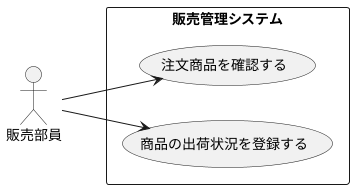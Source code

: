@startuml
left to right direction
actor 販売部員

rectangle 販売管理システム {
    usecase 注文商品を確認する
    usecase 商品の出荷状況を登録する
}
販売部員 --> 注文商品を確認する
販売部員 --> 商品の出荷状況を登録する
@enduml